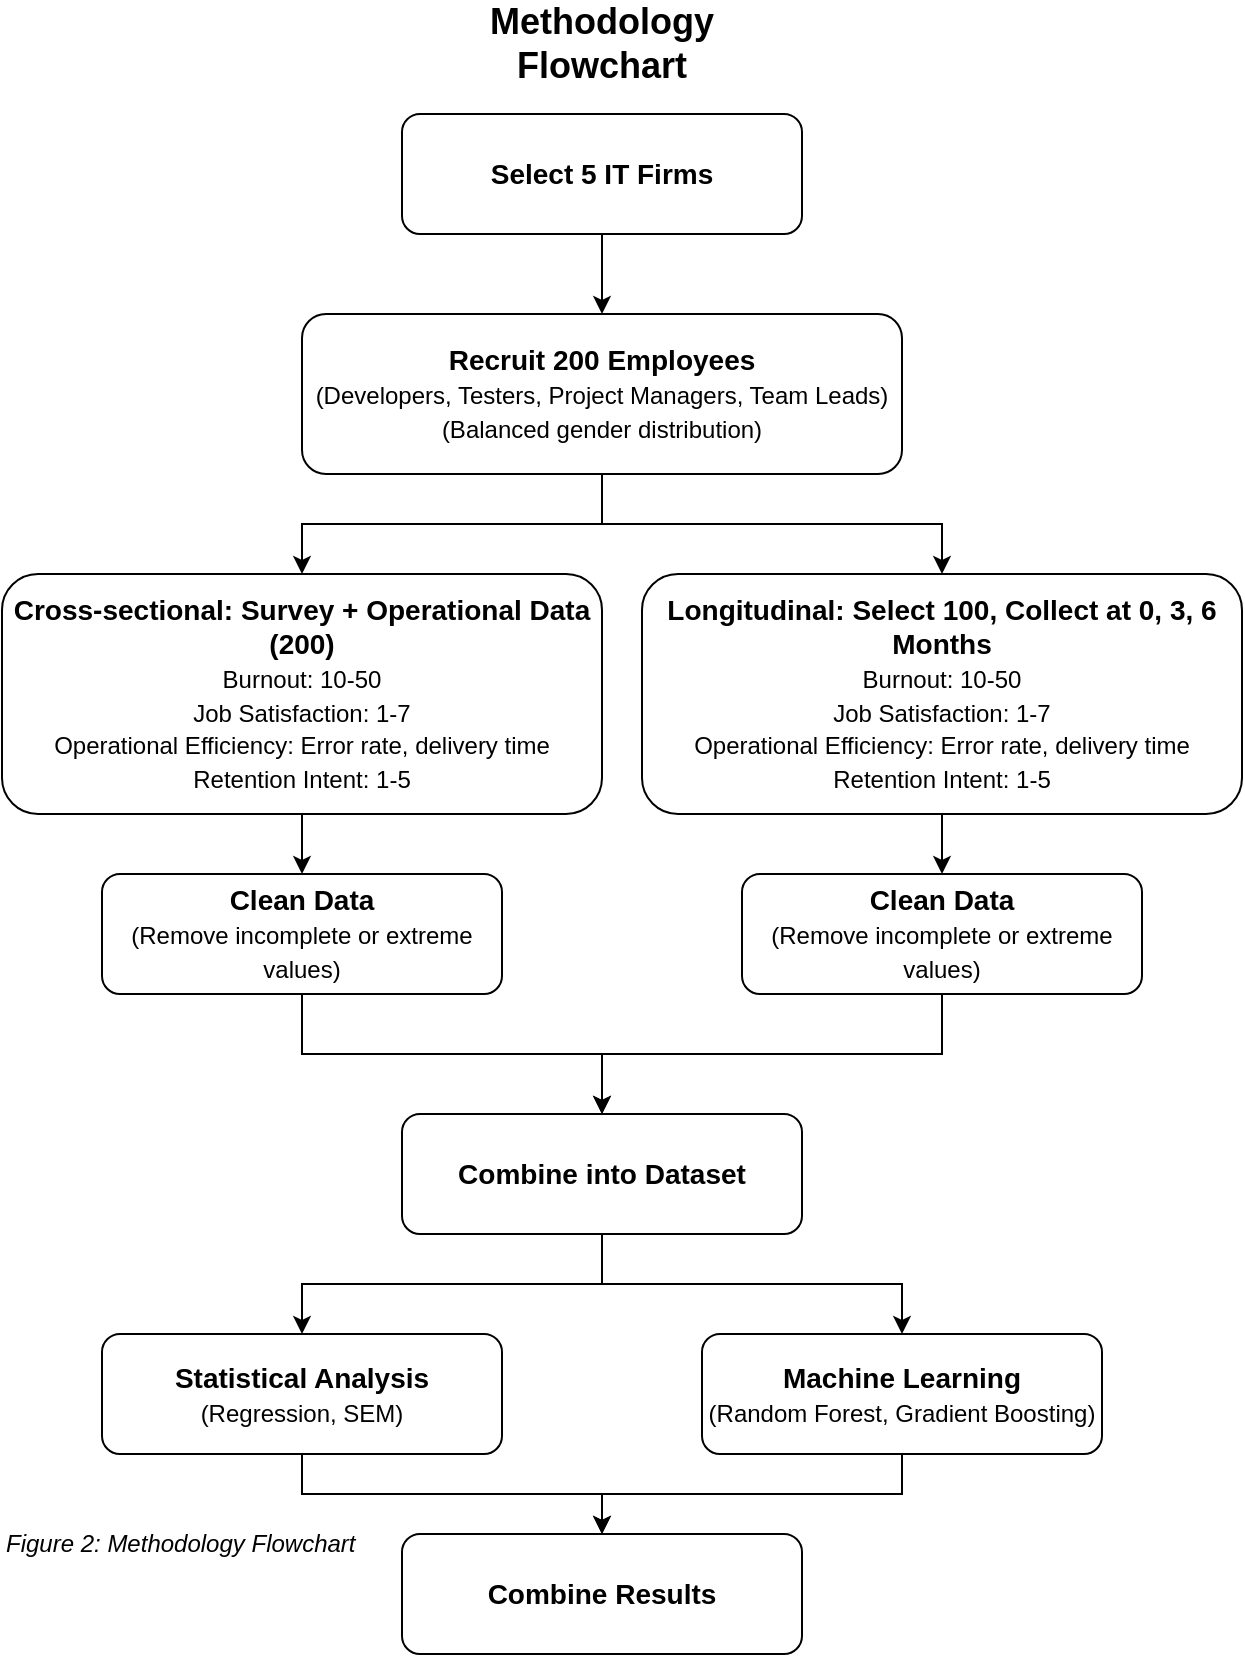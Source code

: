 <mxfile version="26.2.6">
  <diagram name="Methodology Flowchart" id="rhZHQnXAaECDivnwC1WS">
    <mxGraphModel dx="996" dy="536" grid="1" gridSize="10" guides="1" tooltips="1" connect="1" arrows="1" fold="1" page="1" pageScale="1" pageWidth="1169" pageHeight="827" math="0" shadow="0">
      <root>
        <mxCell id="0" />
        <mxCell id="1" parent="0" />
        <mxCell id="wWo257uREUizAbrho569-1" value="Methodology Flowchart" style="text;html=1;strokeColor=none;fillColor=none;align=center;verticalAlign=middle;whiteSpace=wrap;rounded=0;fontSize=18;fontStyle=1" vertex="1" parent="1">
          <mxGeometry x="250" y="10" width="200" height="30" as="geometry" />
        </mxCell>
        <mxCell id="wWo257uREUizAbrho569-2" value="Select 5 IT Firms" style="rounded=1;whiteSpace=wrap;html=1;fillColor=#ffffff;strokeColor=#000000;fontStyle=1;fontSize=14;" vertex="1" parent="1">
          <mxGeometry x="250" y="60" width="200" height="60" as="geometry" />
        </mxCell>
        <mxCell id="wWo257uREUizAbrho569-3" value="Recruit 200 Employees&lt;br&gt;&lt;font style=&quot;font-size: 12px; font-weight: normal;&quot;&gt;(Developers, Testers, Project Managers, Team Leads)&lt;br&gt;(Balanced gender distribution)&lt;/font&gt;" style="rounded=1;whiteSpace=wrap;html=1;fillColor=#ffffff;strokeColor=#000000;fontStyle=1;fontSize=14;" vertex="1" parent="1">
          <mxGeometry x="200" y="160" width="300" height="80" as="geometry" />
        </mxCell>
        <mxCell id="wWo257uREUizAbrho569-4" value="Cross-sectional: Survey + Operational Data (200)&lt;br&gt;&lt;font style=&quot;font-size: 12px; font-weight: normal;&quot;&gt;Burnout: 10-50&lt;br&gt;Job Satisfaction: 1-7&lt;br&gt;Operational Efficiency: Error rate, delivery time&lt;br&gt;Retention Intent: 1-5&lt;/font&gt;" style="rounded=1;whiteSpace=wrap;html=1;fillColor=#ffffff;strokeColor=#000000;fontStyle=1;fontSize=14;" vertex="1" parent="1">
          <mxGeometry x="50" y="290" width="300" height="120" as="geometry" />
        </mxCell>
        <mxCell id="wWo257uREUizAbrho569-5" value="Longitudinal: Select 100, Collect at 0, 3, 6 Months&lt;br&gt;&lt;font style=&quot;font-size: 12px; font-weight: normal;&quot;&gt;Burnout: 10-50&lt;br&gt;Job Satisfaction: 1-7&lt;br&gt;Operational Efficiency: Error rate, delivery time&lt;br&gt;Retention Intent: 1-5&lt;/font&gt;" style="rounded=1;whiteSpace=wrap;html=1;fillColor=#ffffff;strokeColor=#000000;fontStyle=1;fontSize=14;" vertex="1" parent="1">
          <mxGeometry x="370" y="290" width="300" height="120" as="geometry" />
        </mxCell>
        <mxCell id="wWo257uREUizAbrho569-6" value="Clean Data&lt;br&gt;&lt;font style=&quot;font-size: 12px; font-weight: normal;&quot;&gt;(Remove incomplete or extreme values)&lt;/font&gt;" style="rounded=1;whiteSpace=wrap;html=1;fillColor=#ffffff;strokeColor=#000000;fontStyle=1;fontSize=14;" vertex="1" parent="1">
          <mxGeometry x="100" y="440" width="200" height="60" as="geometry" />
        </mxCell>
        <mxCell id="wWo257uREUizAbrho569-7" value="Clean Data&lt;br&gt;&lt;font style=&quot;font-size: 12px; font-weight: normal;&quot;&gt;(Remove incomplete or extreme values)&lt;/font&gt;" style="rounded=1;whiteSpace=wrap;html=1;fillColor=#ffffff;strokeColor=#000000;fontStyle=1;fontSize=14;" vertex="1" parent="1">
          <mxGeometry x="420" y="440" width="200" height="60" as="geometry" />
        </mxCell>
        <mxCell id="wWo257uREUizAbrho569-8" value="Combine into Dataset" style="rounded=1;whiteSpace=wrap;html=1;fillColor=#ffffff;strokeColor=#000000;fontStyle=1;fontSize=14;" vertex="1" parent="1">
          <mxGeometry x="250" y="560" width="200" height="60" as="geometry" />
        </mxCell>
        <mxCell id="wWo257uREUizAbrho569-9" value="Statistical Analysis&lt;br&gt;&lt;font style=&quot;font-size: 12px; font-weight: normal;&quot;&gt;(Regression, SEM)&lt;/font&gt;" style="rounded=1;whiteSpace=wrap;html=1;fillColor=#ffffff;strokeColor=#000000;fontStyle=1;fontSize=14;" vertex="1" parent="1">
          <mxGeometry x="100" y="670" width="200" height="60" as="geometry" />
        </mxCell>
        <mxCell id="wWo257uREUizAbrho569-10" value="Machine Learning&lt;br&gt;&lt;font style=&quot;font-size: 12px; font-weight: normal;&quot;&gt;(Random Forest, Gradient Boosting)&lt;/font&gt;" style="rounded=1;whiteSpace=wrap;html=1;fillColor=#ffffff;strokeColor=#000000;fontStyle=1;fontSize=14;" vertex="1" parent="1">
          <mxGeometry x="400" y="670" width="200" height="60" as="geometry" />
        </mxCell>
        <mxCell id="wWo257uREUizAbrho569-11" value="Combine Results" style="rounded=1;whiteSpace=wrap;html=1;fillColor=#ffffff;strokeColor=#000000;fontStyle=1;fontSize=14;" vertex="1" parent="1">
          <mxGeometry x="250" y="770" width="200" height="60" as="geometry" />
        </mxCell>
        <mxCell id="wWo257uREUizAbrho569-12" value="Figure 2: Methodology Flowchart" style="text;html=1;strokeColor=none;fillColor=none;align=left;verticalAlign=middle;whiteSpace=wrap;rounded=0;fontSize=12;fontStyle=2" vertex="1" parent="1">
          <mxGeometry x="50" y="760" width="200" height="30" as="geometry" />
        </mxCell>
        <mxCell id="wWo257uREUizAbrho569-13" value="" style="endArrow=classic;html=1;rounded=0;exitX=0.5;exitY=1;exitDx=0;exitDy=0;entryX=0.5;entryY=0;entryDx=0;entryDy=0;" edge="1" parent="1" source="wWo257uREUizAbrho569-2" target="wWo257uREUizAbrho569-3">
          <mxGeometry width="50" height="50" relative="1" as="geometry">
            <mxPoint x="350" y="130" as="sourcePoint" />
            <mxPoint x="350" y="150" as="targetPoint" />
          </mxGeometry>
        </mxCell>
        <mxCell id="wWo257uREUizAbrho569-14" value="" style="endArrow=classic;html=1;rounded=0;exitX=0.5;exitY=1;exitDx=0;exitDy=0;entryX=0.5;entryY=0;entryDx=0;entryDy=0;edgeStyle=orthogonalEdgeStyle;" edge="1" parent="1" source="wWo257uREUizAbrho569-3" target="wWo257uREUizAbrho569-4">
          <mxGeometry width="50" height="50" relative="1" as="geometry">
            <mxPoint x="350" y="250" as="sourcePoint" />
            <mxPoint x="200" y="290" as="targetPoint" />
          </mxGeometry>
        </mxCell>
        <mxCell id="wWo257uREUizAbrho569-15" value="" style="endArrow=classic;html=1;rounded=0;exitX=0.5;exitY=1;exitDx=0;exitDy=0;entryX=0.5;entryY=0;entryDx=0;entryDy=0;edgeStyle=orthogonalEdgeStyle;" edge="1" parent="1" source="wWo257uREUizAbrho569-3" target="wWo257uREUizAbrho569-5">
          <mxGeometry width="50" height="50" relative="1" as="geometry">
            <mxPoint x="350" y="250" as="sourcePoint" />
            <mxPoint x="520" y="290" as="targetPoint" />
          </mxGeometry>
        </mxCell>
        <mxCell id="wWo257uREUizAbrho569-16" value="" style="endArrow=classic;html=1;rounded=0;exitX=0.5;exitY=1;exitDx=0;exitDy=0;entryX=0.5;entryY=0;entryDx=0;entryDy=0;" edge="1" parent="1" source="wWo257uREUizAbrho569-4" target="wWo257uREUizAbrho569-6">
          <mxGeometry width="50" height="50" relative="1" as="geometry">
            <mxPoint x="200" y="420" as="sourcePoint" />
            <mxPoint x="200" y="440" as="targetPoint" />
          </mxGeometry>
        </mxCell>
        <mxCell id="wWo257uREUizAbrho569-17" value="" style="endArrow=classic;html=1;rounded=0;exitX=0.5;exitY=1;exitDx=0;exitDy=0;entryX=0.5;entryY=0;entryDx=0;entryDy=0;" edge="1" parent="1" source="wWo257uREUizAbrho569-5" target="wWo257uREUizAbrho569-7">
          <mxGeometry width="50" height="50" relative="1" as="geometry">
            <mxPoint x="520" y="420" as="sourcePoint" />
            <mxPoint x="520" y="440" as="targetPoint" />
          </mxGeometry>
        </mxCell>
        <mxCell id="wWo257uREUizAbrho569-18" value="" style="endArrow=classic;html=1;rounded=0;exitX=0.5;exitY=1;exitDx=0;exitDy=0;entryX=0.5;entryY=0;entryDx=0;entryDy=0;edgeStyle=orthogonalEdgeStyle;" edge="1" parent="1" source="wWo257uREUizAbrho569-6" target="wWo257uREUizAbrho569-8">
          <mxGeometry width="50" height="50" relative="1" as="geometry">
            <mxPoint x="200" y="500" as="sourcePoint" />
            <mxPoint x="350" y="560" as="targetPoint" />
          </mxGeometry>
        </mxCell>
        <mxCell id="wWo257uREUizAbrho569-19" value="" style="endArrow=classic;html=1;rounded=0;exitX=0.5;exitY=1;exitDx=0;exitDy=0;entryX=0.5;entryY=0;entryDx=0;entryDy=0;edgeStyle=orthogonalEdgeStyle;" edge="1" parent="1" source="wWo257uREUizAbrho569-7" target="wWo257uREUizAbrho569-8">
          <mxGeometry width="50" height="50" relative="1" as="geometry">
            <mxPoint x="520" y="500" as="sourcePoint" />
            <mxPoint x="350" y="560" as="targetPoint" />
          </mxGeometry>
        </mxCell>
        <mxCell id="wWo257uREUizAbrho569-20" value="" style="endArrow=classic;html=1;rounded=0;exitX=0.5;exitY=1;exitDx=0;exitDy=0;entryX=0.5;entryY=0;entryDx=0;entryDy=0;edgeStyle=orthogonalEdgeStyle;" edge="1" parent="1" source="wWo257uREUizAbrho569-8" target="wWo257uREUizAbrho569-9">
          <mxGeometry width="50" height="50" relative="1" as="geometry">
            <mxPoint x="350" y="620" as="sourcePoint" />
            <mxPoint x="200" y="670" as="targetPoint" />
          </mxGeometry>
        </mxCell>
        <mxCell id="wWo257uREUizAbrho569-21" value="" style="endArrow=classic;html=1;rounded=0;exitX=0.5;exitY=1;exitDx=0;exitDy=0;entryX=0.5;entryY=0;entryDx=0;entryDy=0;edgeStyle=orthogonalEdgeStyle;" edge="1" parent="1" source="wWo257uREUizAbrho569-8" target="wWo257uREUizAbrho569-10">
          <mxGeometry width="50" height="50" relative="1" as="geometry">
            <mxPoint x="350" y="620" as="sourcePoint" />
            <mxPoint x="500" y="670" as="targetPoint" />
          </mxGeometry>
        </mxCell>
        <mxCell id="wWo257uREUizAbrho569-22" value="" style="endArrow=classic;html=1;rounded=0;exitX=0.5;exitY=1;exitDx=0;exitDy=0;entryX=0.5;entryY=0;entryDx=0;entryDy=0;edgeStyle=orthogonalEdgeStyle;" edge="1" parent="1" source="wWo257uREUizAbrho569-9" target="wWo257uREUizAbrho569-11">
          <mxGeometry width="50" height="50" relative="1" as="geometry">
            <mxPoint x="200" y="730" as="sourcePoint" />
            <mxPoint x="350" y="770" as="targetPoint" />
          </mxGeometry>
        </mxCell>
        <mxCell id="wWo257uREUizAbrho569-23" value="" style="endArrow=classic;html=1;rounded=0;exitX=0.5;exitY=1;exitDx=0;exitDy=0;entryX=0.5;entryY=0;entryDx=0;entryDy=0;edgeStyle=orthogonalEdgeStyle;" edge="1" parent="1" source="wWo257uREUizAbrho569-10" target="wWo257uREUizAbrho569-11">
          <mxGeometry width="50" height="50" relative="1" as="geometry">
            <mxPoint x="500" y="730" as="sourcePoint" />
            <mxPoint x="350" y="770" as="targetPoint" />
          </mxGeometry>
        </mxCell>
      </root>
    </mxGraphModel>
  </diagram>
</mxfile>
